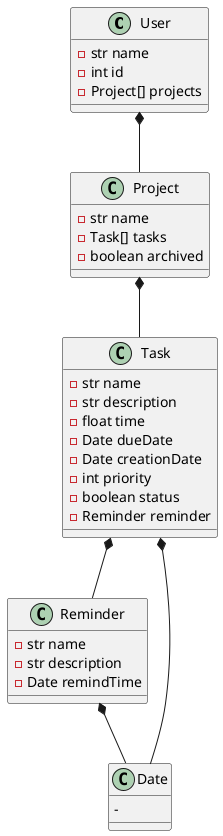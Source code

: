 @startuml
'https://plantuml.com/class-diagram


User *-- Project
Project *-- Task
Task *-- Reminder
Task *-- Date
Reminder *-- Date

class Task {
- str name
- str description
- float time
- Date dueDate
- Date creationDate
- int priority
- boolean status
- Reminder reminder
}

class Project {
- str name
- Task[] tasks
- boolean archived
}

class User{
- str name
- int id
- Project[] projects
}

class Reminder{
- str name
- str description
- Date remindTime
}

class Date{
-
}

@enduml